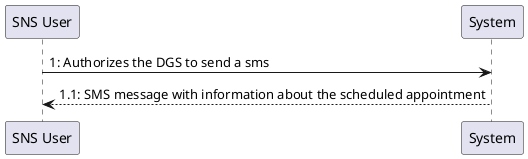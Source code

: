 @startuml
'https://plantuml.com/sequence-diagram

"SNS User" -> System: 1: Authorizes the DGS to send a sms
"SNS User" <-- System: 1.1: SMS message with information about the scheduled appointment

@enduml